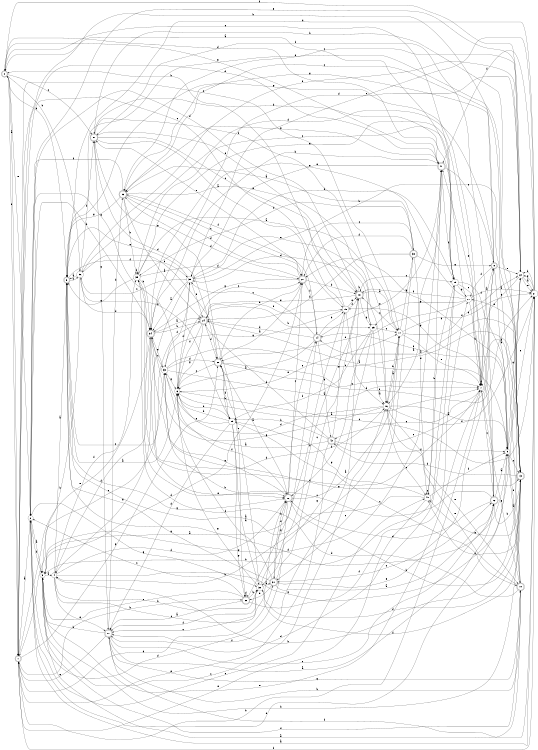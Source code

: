 digraph n35_6 {
__start0 [label="" shape="none"];

rankdir=LR;
size="8,5";

s0 [style="rounded,filled", color="black", fillcolor="white" shape="doublecircle", label="0"];
s1 [style="rounded,filled", color="black", fillcolor="white" shape="doublecircle", label="1"];
s2 [style="filled", color="black", fillcolor="white" shape="circle", label="2"];
s3 [style="filled", color="black", fillcolor="white" shape="circle", label="3"];
s4 [style="filled", color="black", fillcolor="white" shape="circle", label="4"];
s5 [style="rounded,filled", color="black", fillcolor="white" shape="doublecircle", label="5"];
s6 [style="filled", color="black", fillcolor="white" shape="circle", label="6"];
s7 [style="filled", color="black", fillcolor="white" shape="circle", label="7"];
s8 [style="rounded,filled", color="black", fillcolor="white" shape="doublecircle", label="8"];
s9 [style="filled", color="black", fillcolor="white" shape="circle", label="9"];
s10 [style="rounded,filled", color="black", fillcolor="white" shape="doublecircle", label="10"];
s11 [style="rounded,filled", color="black", fillcolor="white" shape="doublecircle", label="11"];
s12 [style="rounded,filled", color="black", fillcolor="white" shape="doublecircle", label="12"];
s13 [style="rounded,filled", color="black", fillcolor="white" shape="doublecircle", label="13"];
s14 [style="rounded,filled", color="black", fillcolor="white" shape="doublecircle", label="14"];
s15 [style="filled", color="black", fillcolor="white" shape="circle", label="15"];
s16 [style="filled", color="black", fillcolor="white" shape="circle", label="16"];
s17 [style="filled", color="black", fillcolor="white" shape="circle", label="17"];
s18 [style="rounded,filled", color="black", fillcolor="white" shape="doublecircle", label="18"];
s19 [style="filled", color="black", fillcolor="white" shape="circle", label="19"];
s20 [style="filled", color="black", fillcolor="white" shape="circle", label="20"];
s21 [style="filled", color="black", fillcolor="white" shape="circle", label="21"];
s22 [style="filled", color="black", fillcolor="white" shape="circle", label="22"];
s23 [style="rounded,filled", color="black", fillcolor="white" shape="doublecircle", label="23"];
s24 [style="rounded,filled", color="black", fillcolor="white" shape="doublecircle", label="24"];
s25 [style="filled", color="black", fillcolor="white" shape="circle", label="25"];
s26 [style="rounded,filled", color="black", fillcolor="white" shape="doublecircle", label="26"];
s27 [style="rounded,filled", color="black", fillcolor="white" shape="doublecircle", label="27"];
s28 [style="rounded,filled", color="black", fillcolor="white" shape="doublecircle", label="28"];
s29 [style="filled", color="black", fillcolor="white" shape="circle", label="29"];
s30 [style="filled", color="black", fillcolor="white" shape="circle", label="30"];
s31 [style="rounded,filled", color="black", fillcolor="white" shape="doublecircle", label="31"];
s32 [style="rounded,filled", color="black", fillcolor="white" shape="doublecircle", label="32"];
s33 [style="filled", color="black", fillcolor="white" shape="circle", label="33"];
s34 [style="rounded,filled", color="black", fillcolor="white" shape="doublecircle", label="34"];
s35 [style="filled", color="black", fillcolor="white" shape="circle", label="35"];
s36 [style="filled", color="black", fillcolor="white" shape="circle", label="36"];
s37 [style="rounded,filled", color="black", fillcolor="white" shape="doublecircle", label="37"];
s38 [style="rounded,filled", color="black", fillcolor="white" shape="doublecircle", label="38"];
s39 [style="filled", color="black", fillcolor="white" shape="circle", label="39"];
s40 [style="filled", color="black", fillcolor="white" shape="circle", label="40"];
s41 [style="rounded,filled", color="black", fillcolor="white" shape="doublecircle", label="41"];
s42 [style="rounded,filled", color="black", fillcolor="white" shape="doublecircle", label="42"];
s0 -> s1 [label="a"];
s0 -> s36 [label="b"];
s0 -> s37 [label="c"];
s0 -> s41 [label="d"];
s0 -> s2 [label="e"];
s0 -> s1 [label="f"];
s0 -> s41 [label="g"];
s1 -> s2 [label="a"];
s1 -> s32 [label="b"];
s1 -> s17 [label="c"];
s1 -> s31 [label="d"];
s1 -> s34 [label="e"];
s1 -> s21 [label="f"];
s1 -> s28 [label="g"];
s2 -> s3 [label="a"];
s2 -> s34 [label="b"];
s2 -> s40 [label="c"];
s2 -> s9 [label="d"];
s2 -> s22 [label="e"];
s2 -> s3 [label="f"];
s2 -> s30 [label="g"];
s3 -> s4 [label="a"];
s3 -> s13 [label="b"];
s3 -> s16 [label="c"];
s3 -> s27 [label="d"];
s3 -> s7 [label="e"];
s3 -> s10 [label="f"];
s3 -> s41 [label="g"];
s4 -> s5 [label="a"];
s4 -> s30 [label="b"];
s4 -> s26 [label="c"];
s4 -> s26 [label="d"];
s4 -> s11 [label="e"];
s4 -> s39 [label="f"];
s4 -> s22 [label="g"];
s5 -> s6 [label="a"];
s5 -> s36 [label="b"];
s5 -> s33 [label="c"];
s5 -> s0 [label="d"];
s5 -> s13 [label="e"];
s5 -> s35 [label="f"];
s5 -> s26 [label="g"];
s6 -> s7 [label="a"];
s6 -> s29 [label="b"];
s6 -> s27 [label="c"];
s6 -> s35 [label="d"];
s6 -> s17 [label="e"];
s6 -> s26 [label="f"];
s6 -> s2 [label="g"];
s7 -> s8 [label="a"];
s7 -> s1 [label="b"];
s7 -> s12 [label="c"];
s7 -> s7 [label="d"];
s7 -> s42 [label="e"];
s7 -> s13 [label="f"];
s7 -> s5 [label="g"];
s8 -> s9 [label="a"];
s8 -> s1 [label="b"];
s8 -> s31 [label="c"];
s8 -> s36 [label="d"];
s8 -> s22 [label="e"];
s8 -> s20 [label="f"];
s8 -> s23 [label="g"];
s9 -> s10 [label="a"];
s9 -> s27 [label="b"];
s9 -> s13 [label="c"];
s9 -> s5 [label="d"];
s9 -> s21 [label="e"];
s9 -> s14 [label="f"];
s9 -> s22 [label="g"];
s10 -> s3 [label="a"];
s10 -> s11 [label="b"];
s10 -> s23 [label="c"];
s10 -> s39 [label="d"];
s10 -> s16 [label="e"];
s10 -> s9 [label="f"];
s10 -> s7 [label="g"];
s11 -> s12 [label="a"];
s11 -> s3 [label="b"];
s11 -> s12 [label="c"];
s11 -> s23 [label="d"];
s11 -> s1 [label="e"];
s11 -> s21 [label="f"];
s11 -> s10 [label="g"];
s12 -> s9 [label="a"];
s12 -> s13 [label="b"];
s12 -> s39 [label="c"];
s12 -> s26 [label="d"];
s12 -> s41 [label="e"];
s12 -> s37 [label="f"];
s12 -> s15 [label="g"];
s13 -> s14 [label="a"];
s13 -> s37 [label="b"];
s13 -> s40 [label="c"];
s13 -> s42 [label="d"];
s13 -> s20 [label="e"];
s13 -> s30 [label="f"];
s13 -> s40 [label="g"];
s14 -> s6 [label="a"];
s14 -> s15 [label="b"];
s14 -> s35 [label="c"];
s14 -> s24 [label="d"];
s14 -> s41 [label="e"];
s14 -> s23 [label="f"];
s14 -> s42 [label="g"];
s15 -> s3 [label="a"];
s15 -> s0 [label="b"];
s15 -> s1 [label="c"];
s15 -> s16 [label="d"];
s15 -> s18 [label="e"];
s15 -> s18 [label="f"];
s15 -> s33 [label="g"];
s16 -> s9 [label="a"];
s16 -> s17 [label="b"];
s16 -> s40 [label="c"];
s16 -> s6 [label="d"];
s16 -> s10 [label="e"];
s16 -> s21 [label="f"];
s16 -> s34 [label="g"];
s17 -> s16 [label="a"];
s17 -> s4 [label="b"];
s17 -> s18 [label="c"];
s17 -> s21 [label="d"];
s17 -> s7 [label="e"];
s17 -> s22 [label="f"];
s17 -> s38 [label="g"];
s18 -> s17 [label="a"];
s18 -> s18 [label="b"];
s18 -> s19 [label="c"];
s18 -> s2 [label="d"];
s18 -> s24 [label="e"];
s18 -> s11 [label="f"];
s18 -> s25 [label="g"];
s19 -> s0 [label="a"];
s19 -> s3 [label="b"];
s19 -> s7 [label="c"];
s19 -> s11 [label="d"];
s19 -> s0 [label="e"];
s19 -> s9 [label="f"];
s19 -> s20 [label="g"];
s20 -> s21 [label="a"];
s20 -> s7 [label="b"];
s20 -> s39 [label="c"];
s20 -> s28 [label="d"];
s20 -> s34 [label="e"];
s20 -> s18 [label="f"];
s20 -> s25 [label="g"];
s21 -> s2 [label="a"];
s21 -> s22 [label="b"];
s21 -> s6 [label="c"];
s21 -> s5 [label="d"];
s21 -> s35 [label="e"];
s21 -> s41 [label="f"];
s21 -> s22 [label="g"];
s22 -> s21 [label="a"];
s22 -> s4 [label="b"];
s22 -> s23 [label="c"];
s22 -> s34 [label="d"];
s22 -> s21 [label="e"];
s22 -> s0 [label="f"];
s22 -> s7 [label="g"];
s23 -> s24 [label="a"];
s23 -> s39 [label="b"];
s23 -> s27 [label="c"];
s23 -> s27 [label="d"];
s23 -> s16 [label="e"];
s23 -> s2 [label="f"];
s23 -> s5 [label="g"];
s24 -> s9 [label="a"];
s24 -> s25 [label="b"];
s24 -> s1 [label="c"];
s24 -> s28 [label="d"];
s24 -> s15 [label="e"];
s24 -> s6 [label="f"];
s24 -> s6 [label="g"];
s25 -> s16 [label="a"];
s25 -> s26 [label="b"];
s25 -> s17 [label="c"];
s25 -> s35 [label="d"];
s25 -> s35 [label="e"];
s25 -> s29 [label="f"];
s25 -> s30 [label="g"];
s26 -> s17 [label="a"];
s26 -> s13 [label="b"];
s26 -> s27 [label="c"];
s26 -> s2 [label="d"];
s26 -> s14 [label="e"];
s26 -> s31 [label="f"];
s26 -> s33 [label="g"];
s27 -> s28 [label="a"];
s27 -> s18 [label="b"];
s27 -> s38 [label="c"];
s27 -> s23 [label="d"];
s27 -> s37 [label="e"];
s27 -> s14 [label="f"];
s27 -> s34 [label="g"];
s28 -> s26 [label="a"];
s28 -> s29 [label="b"];
s28 -> s6 [label="c"];
s28 -> s27 [label="d"];
s28 -> s7 [label="e"];
s28 -> s21 [label="f"];
s28 -> s37 [label="g"];
s29 -> s30 [label="a"];
s29 -> s6 [label="b"];
s29 -> s10 [label="c"];
s29 -> s11 [label="d"];
s29 -> s33 [label="e"];
s29 -> s28 [label="f"];
s29 -> s32 [label="g"];
s30 -> s31 [label="a"];
s30 -> s18 [label="b"];
s30 -> s11 [label="c"];
s30 -> s13 [label="d"];
s30 -> s28 [label="e"];
s30 -> s11 [label="f"];
s30 -> s6 [label="g"];
s31 -> s12 [label="a"];
s31 -> s26 [label="b"];
s31 -> s18 [label="c"];
s31 -> s32 [label="d"];
s31 -> s12 [label="e"];
s31 -> s6 [label="f"];
s31 -> s5 [label="g"];
s32 -> s11 [label="a"];
s32 -> s30 [label="b"];
s32 -> s2 [label="c"];
s32 -> s32 [label="d"];
s32 -> s3 [label="e"];
s32 -> s20 [label="f"];
s32 -> s14 [label="g"];
s33 -> s7 [label="a"];
s33 -> s26 [label="b"];
s33 -> s13 [label="c"];
s33 -> s28 [label="d"];
s33 -> s34 [label="e"];
s33 -> s35 [label="f"];
s33 -> s6 [label="g"];
s34 -> s24 [label="a"];
s34 -> s24 [label="b"];
s34 -> s33 [label="c"];
s34 -> s16 [label="d"];
s34 -> s26 [label="e"];
s34 -> s4 [label="f"];
s34 -> s13 [label="g"];
s35 -> s34 [label="a"];
s35 -> s13 [label="b"];
s35 -> s36 [label="c"];
s35 -> s19 [label="d"];
s35 -> s5 [label="e"];
s35 -> s24 [label="f"];
s35 -> s4 [label="g"];
s36 -> s5 [label="a"];
s36 -> s3 [label="b"];
s36 -> s32 [label="c"];
s36 -> s34 [label="d"];
s36 -> s22 [label="e"];
s36 -> s37 [label="f"];
s36 -> s29 [label="g"];
s37 -> s15 [label="a"];
s37 -> s19 [label="b"];
s37 -> s18 [label="c"];
s37 -> s28 [label="d"];
s37 -> s18 [label="e"];
s37 -> s16 [label="f"];
s37 -> s11 [label="g"];
s38 -> s23 [label="a"];
s38 -> s24 [label="b"];
s38 -> s31 [label="c"];
s38 -> s39 [label="d"];
s38 -> s40 [label="e"];
s38 -> s27 [label="f"];
s38 -> s8 [label="g"];
s39 -> s17 [label="a"];
s39 -> s34 [label="b"];
s39 -> s7 [label="c"];
s39 -> s27 [label="d"];
s39 -> s7 [label="e"];
s39 -> s39 [label="f"];
s39 -> s5 [label="g"];
s40 -> s5 [label="a"];
s40 -> s41 [label="b"];
s40 -> s40 [label="c"];
s40 -> s19 [label="d"];
s40 -> s1 [label="e"];
s40 -> s9 [label="f"];
s40 -> s29 [label="g"];
s41 -> s16 [label="a"];
s41 -> s34 [label="b"];
s41 -> s8 [label="c"];
s41 -> s1 [label="d"];
s41 -> s35 [label="e"];
s41 -> s19 [label="f"];
s41 -> s23 [label="g"];
s42 -> s33 [label="a"];
s42 -> s29 [label="b"];
s42 -> s8 [label="c"];
s42 -> s24 [label="d"];
s42 -> s1 [label="e"];
s42 -> s9 [label="f"];
s42 -> s15 [label="g"];

}